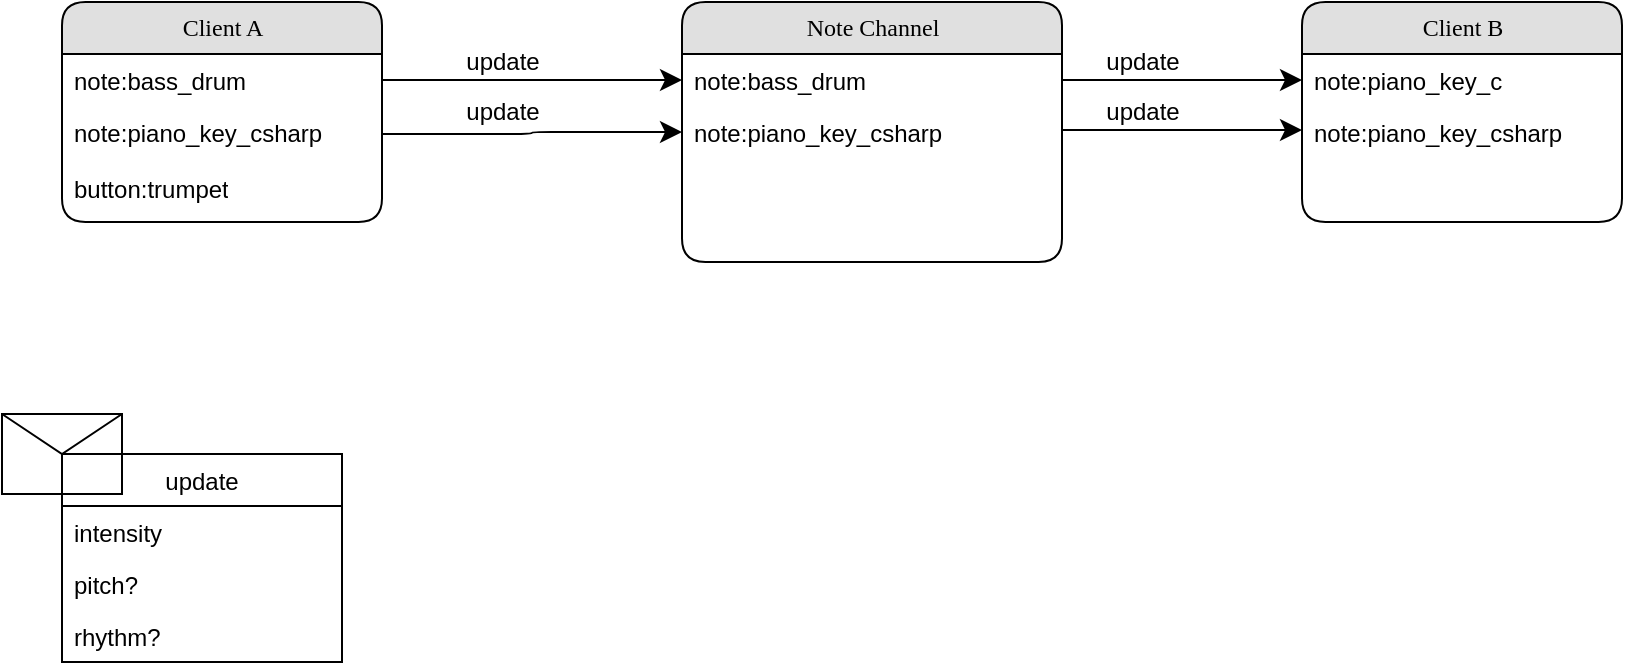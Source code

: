 <mxfile version="17.4.6" type="github">
  <diagram name="Page-1" id="5d7acffa-a066-3a61-03fe-96351882024d">
    <mxGraphModel dx="1262" dy="720" grid="1" gridSize="10" guides="1" tooltips="1" connect="1" arrows="1" fold="1" page="1" pageScale="1" pageWidth="1100" pageHeight="850" background="#ffffff" math="0" shadow="0">
      <root>
        <mxCell id="0" />
        <mxCell id="1" parent="0" />
        <mxCell id="21ea969265ad0168-6" value="&lt;div&gt;Client A&lt;/div&gt;" style="swimlane;html=1;fontStyle=0;childLayout=stackLayout;horizontal=1;startSize=26;fillColor=#e0e0e0;horizontalStack=0;resizeParent=1;resizeLast=0;collapsible=1;marginBottom=0;swimlaneFillColor=#ffffff;align=center;rounded=1;shadow=0;comic=0;labelBackgroundColor=none;strokeWidth=1;fontFamily=Verdana;fontSize=12" parent="1" vertex="1">
          <mxGeometry x="160" y="74" width="160" height="110" as="geometry" />
        </mxCell>
        <mxCell id="21ea969265ad0168-8" value="&lt;div&gt;note:bass_drum&lt;/div&gt;&lt;div&gt;&lt;br&gt;&lt;/div&gt;" style="text;html=1;strokeColor=none;fillColor=none;spacingLeft=4;spacingRight=4;whiteSpace=wrap;overflow=hidden;rotatable=0;points=[[0,0.5],[1,0.5]];portConstraint=eastwest;" parent="21ea969265ad0168-6" vertex="1">
          <mxGeometry y="26" width="160" height="26" as="geometry" />
        </mxCell>
        <mxCell id="21ea969265ad0168-9" value="&lt;div&gt;note:piano_key_csharp&lt;/div&gt;&lt;div&gt;&lt;br&gt;&lt;/div&gt;" style="text;html=1;strokeColor=none;fillColor=none;spacingLeft=4;spacingRight=4;whiteSpace=wrap;overflow=hidden;rotatable=0;points=[[0,0.5],[1,0.5]];portConstraint=eastwest;" parent="21ea969265ad0168-6" vertex="1">
          <mxGeometry y="52" width="160" height="28" as="geometry" />
        </mxCell>
        <mxCell id="tj5F4Y6xZ06pF9521cA6-16" value="&lt;div&gt;button:trumpet&lt;/div&gt;&lt;div&gt;&lt;br&gt;&lt;/div&gt;" style="text;html=1;strokeColor=none;fillColor=none;spacingLeft=4;spacingRight=4;whiteSpace=wrap;overflow=hidden;rotatable=0;points=[[0,0.5],[1,0.5]];portConstraint=eastwest;" vertex="1" parent="21ea969265ad0168-6">
          <mxGeometry y="80" width="160" height="28" as="geometry" />
        </mxCell>
        <mxCell id="21ea969265ad0168-10" value="&lt;div&gt;Note Channel&lt;/div&gt;" style="swimlane;html=1;fontStyle=0;childLayout=stackLayout;horizontal=1;startSize=26;fillColor=#e0e0e0;horizontalStack=0;resizeParent=1;resizeLast=0;collapsible=1;marginBottom=0;swimlaneFillColor=#ffffff;align=center;rounded=1;shadow=0;comic=0;labelBackgroundColor=none;strokeWidth=1;fontFamily=Verdana;fontSize=12" parent="1" vertex="1">
          <mxGeometry x="470" y="74" width="190" height="130" as="geometry" />
        </mxCell>
        <mxCell id="21ea969265ad0168-11" value="&lt;div&gt;note:bass_drum&lt;/div&gt;&lt;div&gt;&lt;br&gt;&lt;/div&gt;" style="text;html=1;strokeColor=none;fillColor=none;spacingLeft=4;spacingRight=4;whiteSpace=wrap;overflow=hidden;rotatable=0;points=[[0,0.5],[1,0.5]];portConstraint=eastwest;" parent="21ea969265ad0168-10" vertex="1">
          <mxGeometry y="26" width="190" height="26" as="geometry" />
        </mxCell>
        <mxCell id="tj5F4Y6xZ06pF9521cA6-1" value="&lt;div&gt;note:piano_key_csharp&lt;/div&gt;" style="text;html=1;strokeColor=none;fillColor=none;spacingLeft=4;spacingRight=4;whiteSpace=wrap;overflow=hidden;rotatable=0;points=[[0,0.5],[1,0.5]];portConstraint=eastwest;" vertex="1" parent="21ea969265ad0168-10">
          <mxGeometry y="52" width="190" height="26" as="geometry" />
        </mxCell>
        <object label="" id="21ea969265ad0168-39">
          <mxCell style="edgeStyle=orthogonalEdgeStyle;html=1;entryX=0;entryY=0.5;labelBackgroundColor=none;startFill=0;startSize=8;endFill=1;endSize=8;fontFamily=Verdana;fontSize=12;exitX=1;exitY=0.5;entryDx=0;entryDy=0;" parent="1" source="21ea969265ad0168-8" target="21ea969265ad0168-11" edge="1">
            <mxGeometry relative="1" as="geometry">
              <Array as="points" />
            </mxGeometry>
          </mxCell>
        </object>
        <mxCell id="21ea969265ad0168-41" style="edgeStyle=orthogonalEdgeStyle;html=1;exitX=1;exitY=0.5;labelBackgroundColor=none;startFill=0;startSize=8;endFill=1;endSize=8;fontFamily=Verdana;fontSize=12;entryX=0;entryY=0.5;entryDx=0;entryDy=0;" parent="1" source="21ea969265ad0168-9" target="tj5F4Y6xZ06pF9521cA6-1" edge="1">
          <mxGeometry relative="1" as="geometry">
            <mxPoint x="550" y="139" as="targetPoint" />
          </mxGeometry>
        </mxCell>
        <mxCell id="21ea969265ad0168-47" style="edgeStyle=orthogonalEdgeStyle;html=1;exitX=1;exitY=0.5;labelBackgroundColor=none;startFill=0;startSize=8;endFill=1;endSize=8;fontFamily=Verdana;fontSize=12;entryX=0;entryY=0.5;entryDx=0;entryDy=0;" parent="1" source="21ea969265ad0168-11" edge="1" target="tj5F4Y6xZ06pF9521cA6-6">
          <mxGeometry relative="1" as="geometry">
            <mxPoint x="880" y="113" as="targetPoint" />
          </mxGeometry>
        </mxCell>
        <mxCell id="tj5F4Y6xZ06pF9521cA6-3" value="&lt;div&gt;update&lt;/div&gt;" style="text;html=1;resizable=0;autosize=1;align=center;verticalAlign=middle;points=[];fillColor=none;strokeColor=none;rounded=0;" vertex="1" parent="1">
          <mxGeometry x="355" y="94" width="50" height="20" as="geometry" />
        </mxCell>
        <mxCell id="tj5F4Y6xZ06pF9521cA6-5" value="&lt;div&gt;Client B&lt;br&gt;&lt;/div&gt;" style="swimlane;html=1;fontStyle=0;childLayout=stackLayout;horizontal=1;startSize=26;fillColor=#e0e0e0;horizontalStack=0;resizeParent=1;resizeLast=0;collapsible=1;marginBottom=0;swimlaneFillColor=#ffffff;align=center;rounded=1;shadow=0;comic=0;labelBackgroundColor=none;strokeWidth=1;fontFamily=Verdana;fontSize=12" vertex="1" parent="1">
          <mxGeometry x="780" y="74" width="160" height="110" as="geometry" />
        </mxCell>
        <mxCell id="tj5F4Y6xZ06pF9521cA6-6" value="&lt;div&gt;note:piano_key_c&lt;/div&gt;&lt;div&gt;&lt;br&gt;&lt;/div&gt;" style="text;html=1;strokeColor=none;fillColor=none;spacingLeft=4;spacingRight=4;whiteSpace=wrap;overflow=hidden;rotatable=0;points=[[0,0.5],[1,0.5]];portConstraint=eastwest;" vertex="1" parent="tj5F4Y6xZ06pF9521cA6-5">
          <mxGeometry y="26" width="160" height="26" as="geometry" />
        </mxCell>
        <mxCell id="tj5F4Y6xZ06pF9521cA6-7" value="&lt;div&gt;note:piano_key_csharp&lt;/div&gt;&lt;div&gt;&lt;br&gt;&lt;/div&gt;" style="text;html=1;strokeColor=none;fillColor=none;spacingLeft=4;spacingRight=4;whiteSpace=wrap;overflow=hidden;rotatable=0;points=[[0,0.5],[1,0.5]];portConstraint=eastwest;" vertex="1" parent="tj5F4Y6xZ06pF9521cA6-5">
          <mxGeometry y="52" width="160" height="28" as="geometry" />
        </mxCell>
        <mxCell id="tj5F4Y6xZ06pF9521cA6-8" value="update" style="text;html=1;resizable=0;autosize=1;align=center;verticalAlign=middle;points=[];fillColor=none;strokeColor=none;rounded=0;" vertex="1" parent="1">
          <mxGeometry x="355" y="119" width="50" height="20" as="geometry" />
        </mxCell>
        <mxCell id="tj5F4Y6xZ06pF9521cA6-9" value="update" style="text;html=1;resizable=0;autosize=1;align=center;verticalAlign=middle;points=[];fillColor=none;strokeColor=none;rounded=0;" vertex="1" parent="1">
          <mxGeometry x="675" y="94" width="50" height="20" as="geometry" />
        </mxCell>
        <mxCell id="tj5F4Y6xZ06pF9521cA6-13" value="update" style="text;html=1;resizable=0;autosize=1;align=center;verticalAlign=middle;points=[];fillColor=none;strokeColor=none;rounded=0;" vertex="1" parent="1">
          <mxGeometry x="675" y="119" width="50" height="20" as="geometry" />
        </mxCell>
        <mxCell id="tj5F4Y6xZ06pF9521cA6-14" style="edgeStyle=orthogonalEdgeStyle;html=1;labelBackgroundColor=none;startFill=0;startSize=8;endFill=1;endSize=8;fontFamily=Verdana;fontSize=12;" edge="1" parent="1">
          <mxGeometry relative="1" as="geometry">
            <mxPoint x="780" y="138" as="targetPoint" />
            <mxPoint x="660" y="138" as="sourcePoint" />
          </mxGeometry>
        </mxCell>
        <mxCell id="tj5F4Y6xZ06pF9521cA6-21" value="" style="shape=message;html=1;whiteSpace=wrap;html=1;outlineConnect=0;" vertex="1" parent="1">
          <mxGeometry x="130" y="280" width="60" height="40" as="geometry" />
        </mxCell>
        <mxCell id="tj5F4Y6xZ06pF9521cA6-17" value="update" style="swimlane;fontStyle=0;childLayout=stackLayout;horizontal=1;startSize=26;fillColor=none;horizontalStack=0;resizeParent=1;resizeParentMax=0;resizeLast=0;collapsible=1;marginBottom=0;" vertex="1" parent="1">
          <mxGeometry x="160" y="300" width="140" height="104" as="geometry" />
        </mxCell>
        <mxCell id="tj5F4Y6xZ06pF9521cA6-18" value="intensity&#xa;" style="text;strokeColor=none;fillColor=none;align=left;verticalAlign=top;spacingLeft=4;spacingRight=4;overflow=hidden;rotatable=0;points=[[0,0.5],[1,0.5]];portConstraint=eastwest;" vertex="1" parent="tj5F4Y6xZ06pF9521cA6-17">
          <mxGeometry y="26" width="140" height="26" as="geometry" />
        </mxCell>
        <mxCell id="tj5F4Y6xZ06pF9521cA6-19" value="pitch?" style="text;strokeColor=none;fillColor=none;align=left;verticalAlign=top;spacingLeft=4;spacingRight=4;overflow=hidden;rotatable=0;points=[[0,0.5],[1,0.5]];portConstraint=eastwest;" vertex="1" parent="tj5F4Y6xZ06pF9521cA6-17">
          <mxGeometry y="52" width="140" height="26" as="geometry" />
        </mxCell>
        <mxCell id="tj5F4Y6xZ06pF9521cA6-20" value="rhythm?" style="text;strokeColor=none;fillColor=none;align=left;verticalAlign=top;spacingLeft=4;spacingRight=4;overflow=hidden;rotatable=0;points=[[0,0.5],[1,0.5]];portConstraint=eastwest;" vertex="1" parent="tj5F4Y6xZ06pF9521cA6-17">
          <mxGeometry y="78" width="140" height="26" as="geometry" />
        </mxCell>
      </root>
    </mxGraphModel>
  </diagram>
</mxfile>
